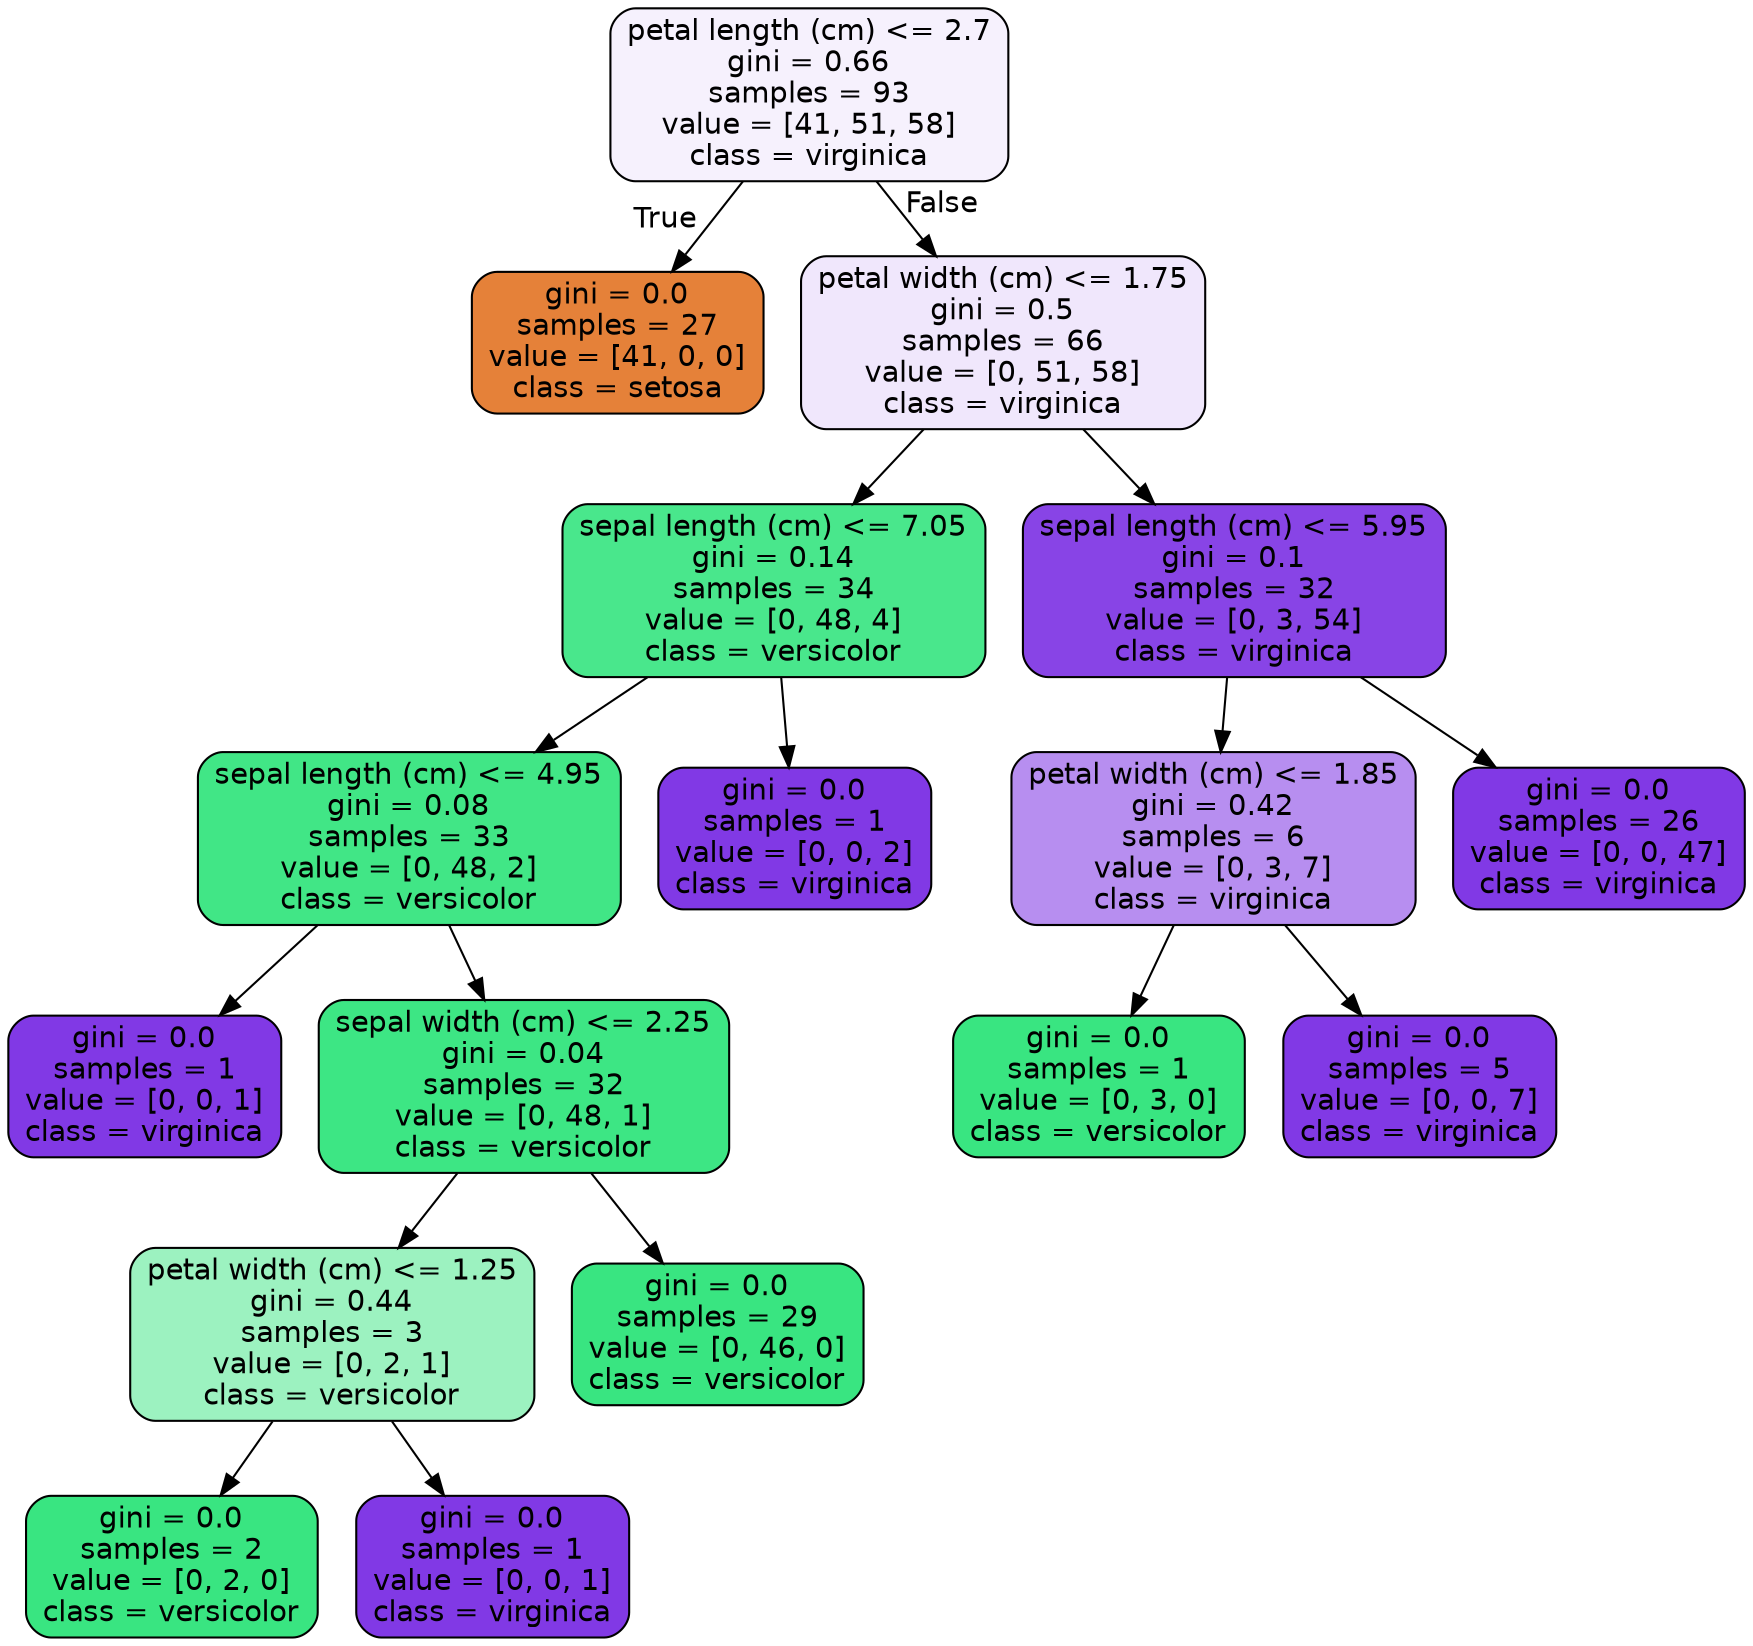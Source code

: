 digraph Tree {
node [shape=box, style="filled, rounded", color="black", fontname=helvetica] ;
edge [fontname=helvetica] ;
0 [label="petal length (cm) <= 2.7\ngini = 0.66\nsamples = 93\nvalue = [41, 51, 58]\nclass = virginica", fillcolor="#f6f1fd"] ;
1 [label="gini = 0.0\nsamples = 27\nvalue = [41, 0, 0]\nclass = setosa", fillcolor="#e58139"] ;
0 -> 1 [labeldistance=2.5, labelangle=45, headlabel="True"] ;
2 [label="petal width (cm) <= 1.75\ngini = 0.5\nsamples = 66\nvalue = [0, 51, 58]\nclass = virginica", fillcolor="#f0e7fc"] ;
0 -> 2 [labeldistance=2.5, labelangle=-45, headlabel="False"] ;
3 [label="sepal length (cm) <= 7.05\ngini = 0.14\nsamples = 34\nvalue = [0, 48, 4]\nclass = versicolor", fillcolor="#49e78c"] ;
2 -> 3 ;
4 [label="sepal length (cm) <= 4.95\ngini = 0.08\nsamples = 33\nvalue = [0, 48, 2]\nclass = versicolor", fillcolor="#41e686"] ;
3 -> 4 ;
5 [label="gini = 0.0\nsamples = 1\nvalue = [0, 0, 1]\nclass = virginica", fillcolor="#8139e5"] ;
4 -> 5 ;
6 [label="sepal width (cm) <= 2.25\ngini = 0.04\nsamples = 32\nvalue = [0, 48, 1]\nclass = versicolor", fillcolor="#3de684"] ;
4 -> 6 ;
7 [label="petal width (cm) <= 1.25\ngini = 0.44\nsamples = 3\nvalue = [0, 2, 1]\nclass = versicolor", fillcolor="#9cf2c0"] ;
6 -> 7 ;
8 [label="gini = 0.0\nsamples = 2\nvalue = [0, 2, 0]\nclass = versicolor", fillcolor="#39e581"] ;
7 -> 8 ;
9 [label="gini = 0.0\nsamples = 1\nvalue = [0, 0, 1]\nclass = virginica", fillcolor="#8139e5"] ;
7 -> 9 ;
10 [label="gini = 0.0\nsamples = 29\nvalue = [0, 46, 0]\nclass = versicolor", fillcolor="#39e581"] ;
6 -> 10 ;
11 [label="gini = 0.0\nsamples = 1\nvalue = [0, 0, 2]\nclass = virginica", fillcolor="#8139e5"] ;
3 -> 11 ;
12 [label="sepal length (cm) <= 5.95\ngini = 0.1\nsamples = 32\nvalue = [0, 3, 54]\nclass = virginica", fillcolor="#8844e6"] ;
2 -> 12 ;
13 [label="petal width (cm) <= 1.85\ngini = 0.42\nsamples = 6\nvalue = [0, 3, 7]\nclass = virginica", fillcolor="#b78ef0"] ;
12 -> 13 ;
14 [label="gini = 0.0\nsamples = 1\nvalue = [0, 3, 0]\nclass = versicolor", fillcolor="#39e581"] ;
13 -> 14 ;
15 [label="gini = 0.0\nsamples = 5\nvalue = [0, 0, 7]\nclass = virginica", fillcolor="#8139e5"] ;
13 -> 15 ;
16 [label="gini = 0.0\nsamples = 26\nvalue = [0, 0, 47]\nclass = virginica", fillcolor="#8139e5"] ;
12 -> 16 ;
}